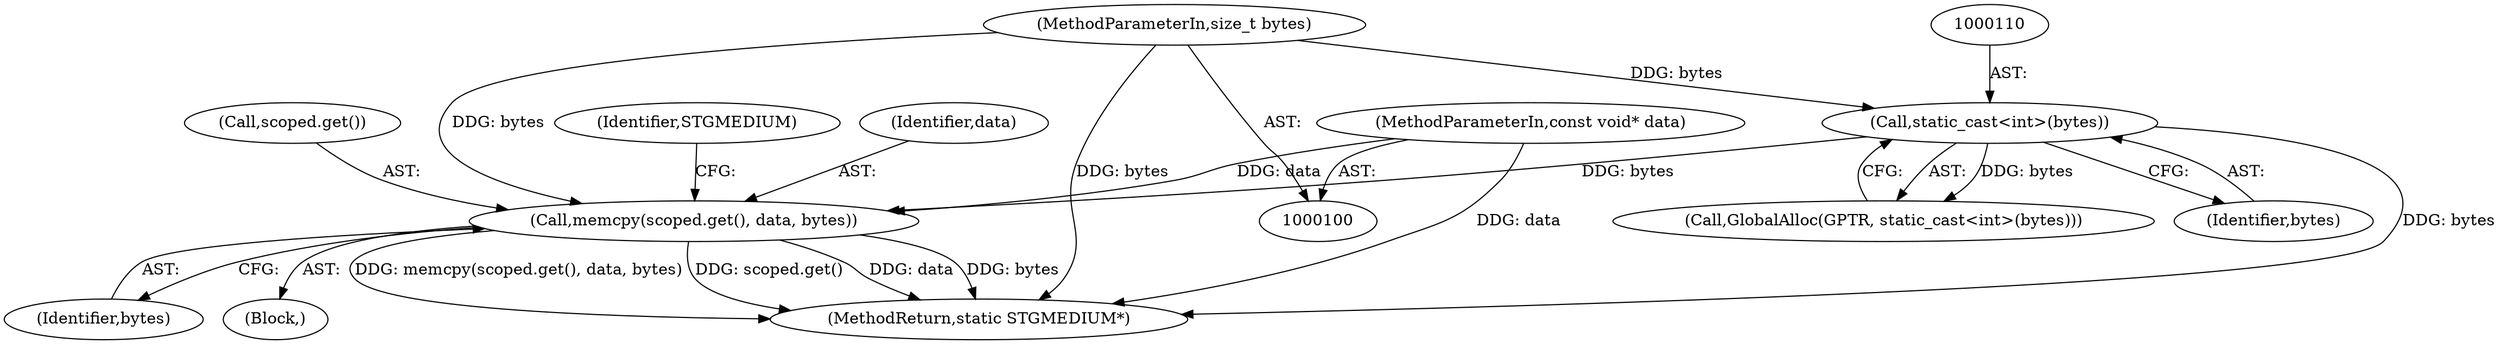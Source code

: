 digraph "0_Chrome_e93dc535728da259ec16d1c3cc393f80b25f64ae_14@API" {
"1000116" [label="(Call,memcpy(scoped.get(), data, bytes))"];
"1000101" [label="(MethodParameterIn,const void* data)"];
"1000109" [label="(Call,static_cast<int>(bytes))"];
"1000102" [label="(MethodParameterIn,size_t bytes)"];
"1000114" [label="(Block,)"];
"1000111" [label="(Identifier,bytes)"];
"1000101" [label="(MethodParameterIn,const void* data)"];
"1000120" [label="(Identifier,STGMEDIUM)"];
"1000138" [label="(MethodReturn,static STGMEDIUM*)"];
"1000107" [label="(Call,GlobalAlloc(GPTR, static_cast<int>(bytes)))"];
"1000116" [label="(Call,memcpy(scoped.get(), data, bytes))"];
"1000102" [label="(MethodParameterIn,size_t bytes)"];
"1000118" [label="(Identifier,data)"];
"1000119" [label="(Identifier,bytes)"];
"1000109" [label="(Call,static_cast<int>(bytes))"];
"1000117" [label="(Call,scoped.get())"];
"1000116" -> "1000114"  [label="AST: "];
"1000116" -> "1000119"  [label="CFG: "];
"1000117" -> "1000116"  [label="AST: "];
"1000118" -> "1000116"  [label="AST: "];
"1000119" -> "1000116"  [label="AST: "];
"1000120" -> "1000116"  [label="CFG: "];
"1000116" -> "1000138"  [label="DDG: scoped.get()"];
"1000116" -> "1000138"  [label="DDG: data"];
"1000116" -> "1000138"  [label="DDG: bytes"];
"1000116" -> "1000138"  [label="DDG: memcpy(scoped.get(), data, bytes)"];
"1000101" -> "1000116"  [label="DDG: data"];
"1000109" -> "1000116"  [label="DDG: bytes"];
"1000102" -> "1000116"  [label="DDG: bytes"];
"1000101" -> "1000100"  [label="AST: "];
"1000101" -> "1000138"  [label="DDG: data"];
"1000109" -> "1000107"  [label="AST: "];
"1000109" -> "1000111"  [label="CFG: "];
"1000110" -> "1000109"  [label="AST: "];
"1000111" -> "1000109"  [label="AST: "];
"1000107" -> "1000109"  [label="CFG: "];
"1000109" -> "1000138"  [label="DDG: bytes"];
"1000109" -> "1000107"  [label="DDG: bytes"];
"1000102" -> "1000109"  [label="DDG: bytes"];
"1000102" -> "1000100"  [label="AST: "];
"1000102" -> "1000138"  [label="DDG: bytes"];
}
